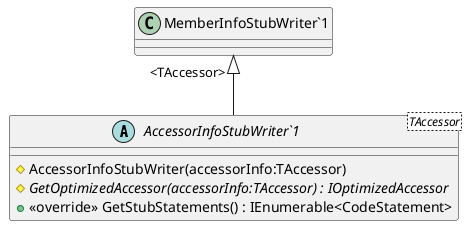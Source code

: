 @startuml
abstract class "AccessorInfoStubWriter`1"<TAccessor> {
    # AccessorInfoStubWriter(accessorInfo:TAccessor)
    # {abstract} GetOptimizedAccessor(accessorInfo:TAccessor) : IOptimizedAccessor
    + <<override>> GetStubStatements() : IEnumerable<CodeStatement>
}
"MemberInfoStubWriter`1" "<TAccessor>" <|-- "AccessorInfoStubWriter`1"
@enduml

